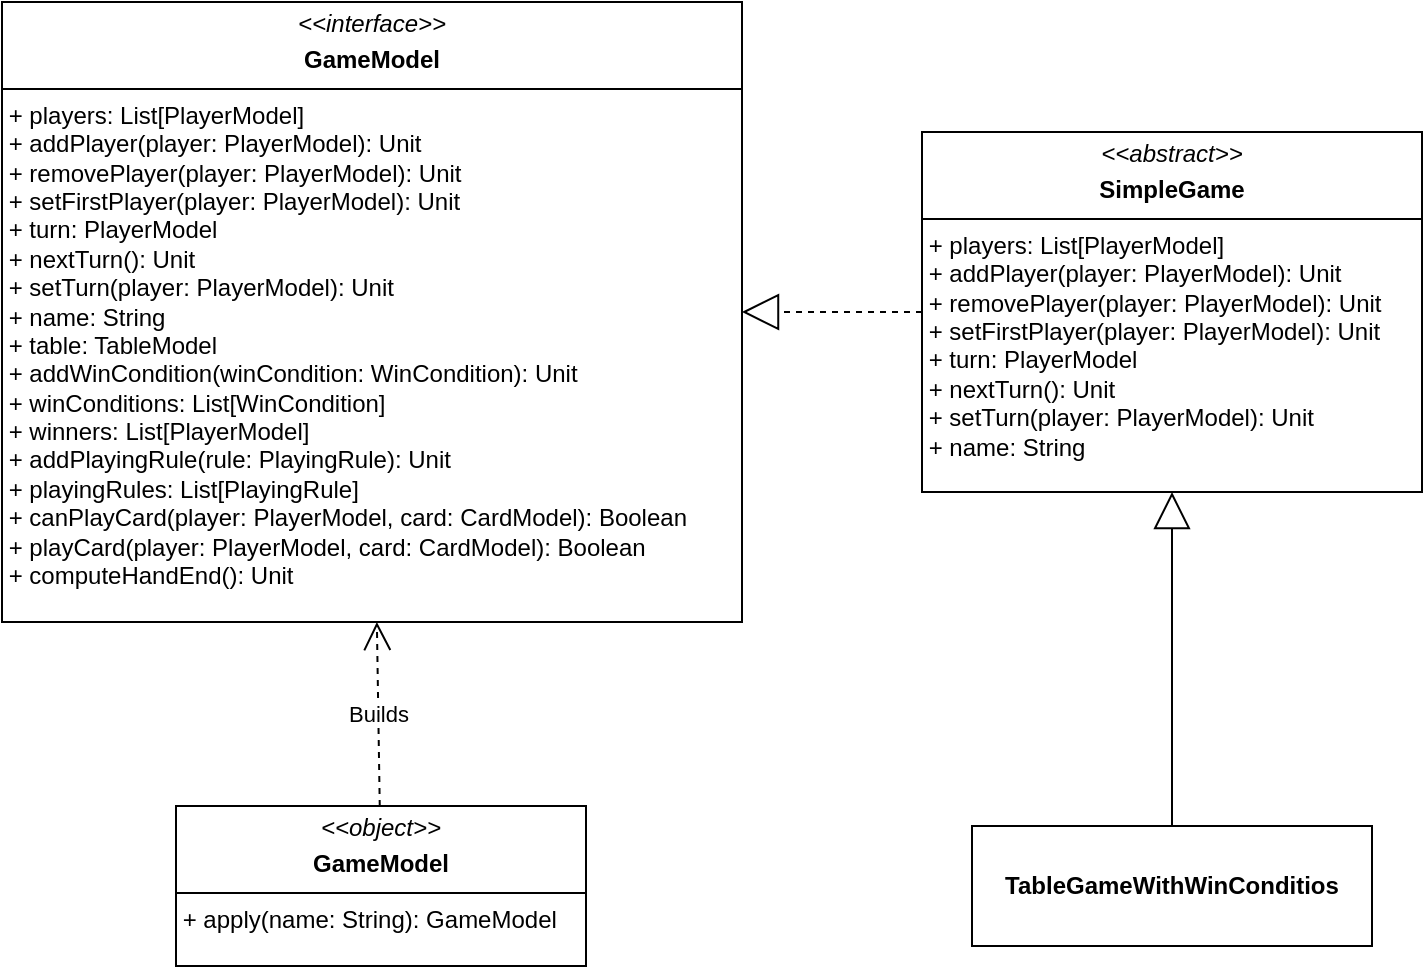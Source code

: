 <mxfile version="24.8.3" pages="2">
  <diagram name="GameModel internal structure" id="o0k_oYhwbWbzoBj9GVQP">
    <mxGraphModel dx="1434" dy="1880" grid="1" gridSize="10" guides="1" tooltips="1" connect="1" arrows="1" fold="1" page="1" pageScale="1" pageWidth="850" pageHeight="1100" math="0" shadow="0">
      <root>
        <mxCell id="0" />
        <mxCell id="1" parent="0" />
        <mxCell id="9z9QmxUwGLGku5ntNl6J-2" value="&lt;p style=&quot;margin:0px;margin-top:4px;text-align:center;&quot;&gt;&lt;i&gt;&amp;lt;&amp;lt;object&amp;gt;&amp;gt;&lt;/i&gt;&lt;/p&gt;&lt;p style=&quot;margin:0px;margin-top:4px;text-align:center;&quot;&gt;&lt;b&gt;GameModel&lt;/b&gt;&lt;br&gt;&lt;/p&gt;&lt;hr size=&quot;1&quot; style=&quot;border-style:solid;&quot;&gt;&lt;div&gt;&amp;nbsp;+ apply(name: String): GameModel&lt;br&gt;&lt;/div&gt;" style="verticalAlign=top;align=left;overflow=fill;html=1;whiteSpace=wrap;" parent="1" vertex="1">
          <mxGeometry x="177" y="-563" width="205" height="80" as="geometry" />
        </mxCell>
        <mxCell id="9z9QmxUwGLGku5ntNl6J-3" value="&lt;p style=&quot;margin:0px;margin-top:4px;text-align:center;&quot;&gt;&lt;i&gt;&amp;lt;&amp;lt;interface&amp;gt;&amp;gt;&lt;/i&gt;&lt;/p&gt;&lt;p style=&quot;margin:0px;margin-top:4px;text-align:center;&quot;&gt;&lt;b&gt;GameModel&lt;/b&gt;&lt;br&gt;&lt;/p&gt;&lt;hr size=&quot;1&quot; style=&quot;border-style:solid;&quot;&gt;&lt;div&gt;&amp;nbsp;+ players: List[PlayerModel]&lt;/div&gt;&lt;div&gt;&amp;nbsp;+ addPlayer(player: PlayerModel): Unit&lt;br&gt;&amp;nbsp;+ removePlayer(player: PlayerModel): Unit&lt;br&gt;&amp;nbsp;+ setFirstPlayer(player: PlayerModel): Unit&lt;br&gt;&amp;nbsp;+ turn: PlayerModel&lt;br&gt;&amp;nbsp;+ nextTurn(): Unit&lt;br&gt;&amp;nbsp;+ setTurn(player: PlayerModel): Unit&lt;br&gt;&amp;nbsp;+ name: String&lt;br&gt;&amp;nbsp;+ table: TableModel&lt;br&gt;&amp;nbsp;+ addWinCondition(winCondition: WinCondition): Unit&lt;br&gt;&amp;nbsp;+ winConditions: List[WinCondition]&lt;br&gt;&amp;nbsp;+ winners: List[PlayerModel]&lt;br&gt;&amp;nbsp;+ addPlayingRule(rule: PlayingRule): Unit&lt;br&gt;&amp;nbsp;+ playingRules: List[PlayingRule]&lt;br&gt;&amp;nbsp;+ canPlayCard(player: PlayerModel, card: CardModel): Boolean&lt;br&gt;&amp;nbsp;+ playCard(player: PlayerModel, card: CardModel): Boolean&lt;br&gt;&amp;nbsp;+ computeHandEnd(): Unit&lt;br&gt;&lt;/div&gt;" style="verticalAlign=top;align=left;overflow=fill;html=1;whiteSpace=wrap;" parent="1" vertex="1">
          <mxGeometry x="90" y="-965" width="370" height="310" as="geometry" />
        </mxCell>
        <mxCell id="9z9QmxUwGLGku5ntNl6J-4" value="&lt;p style=&quot;margin:0px;margin-top:4px;text-align:center;&quot;&gt;&lt;i&gt;&amp;lt;&amp;lt;abstract&amp;gt;&amp;gt;&lt;/i&gt;&lt;/p&gt;&lt;p style=&quot;margin:0px;margin-top:4px;text-align:center;&quot;&gt;&lt;b&gt;SimpleGame&lt;/b&gt;&lt;br&gt;&lt;/p&gt;&lt;hr size=&quot;1&quot; style=&quot;border-style:solid;&quot;&gt;&lt;div&gt;&amp;nbsp;+ players: List[PlayerModel]&lt;/div&gt;&lt;div&gt;&amp;nbsp;+ addPlayer(player: PlayerModel): Unit&lt;br&gt;&amp;nbsp;+ removePlayer(player: PlayerModel): Unit&lt;br&gt;&amp;nbsp;+ setFirstPlayer(player: PlayerModel): Unit&lt;br&gt;&amp;nbsp;+ turn: PlayerModel&lt;br&gt;&amp;nbsp;+ nextTurn(): Unit&lt;br&gt;&amp;nbsp;+ setTurn(player: PlayerModel): Unit&lt;br&gt;&amp;nbsp;+ name: String&lt;br&gt;&lt;/div&gt;" style="verticalAlign=top;align=left;overflow=fill;html=1;whiteSpace=wrap;" parent="1" vertex="1">
          <mxGeometry x="550" y="-900" width="250" height="180" as="geometry" />
        </mxCell>
        <mxCell id="9z9QmxUwGLGku5ntNl6J-21" value="&lt;b&gt;TableGameWithWinConditios&lt;/b&gt;" style="rounded=0;whiteSpace=wrap;html=1;" parent="1" vertex="1">
          <mxGeometry x="575" y="-553" width="200" height="60" as="geometry" />
        </mxCell>
        <mxCell id="8KmiYnW0fezhgemkEJgo-3" value="" style="endArrow=block;endFill=0;endSize=16;html=1;rounded=0;edgeStyle=orthogonalEdgeStyle;" parent="1" source="9z9QmxUwGLGku5ntNl6J-21" target="9z9QmxUwGLGku5ntNl6J-4" edge="1">
          <mxGeometry width="160" relative="1" as="geometry">
            <mxPoint x="780" y="-1020" as="sourcePoint" />
            <mxPoint x="610" y="-1020" as="targetPoint" />
          </mxGeometry>
        </mxCell>
        <mxCell id="8KmiYnW0fezhgemkEJgo-4" value="" style="endArrow=block;endFill=0;endSize=16;html=1;rounded=0;edgeStyle=orthogonalEdgeStyle;dashed=1;" parent="1" source="9z9QmxUwGLGku5ntNl6J-4" target="9z9QmxUwGLGku5ntNl6J-3" edge="1">
          <mxGeometry width="160" relative="1" as="geometry">
            <mxPoint x="780" y="-1020" as="sourcePoint" />
            <mxPoint x="610" y="-1020" as="targetPoint" />
          </mxGeometry>
        </mxCell>
        <mxCell id="nuPt2Wo6pcaPwtCGLs06-1" value="Builds" style="endArrow=open;endSize=12;dashed=1;html=1;rounded=0;" edge="1" parent="1" source="9z9QmxUwGLGku5ntNl6J-2" target="9z9QmxUwGLGku5ntNl6J-3">
          <mxGeometry width="160" relative="1" as="geometry">
            <mxPoint x="170" y="-490" as="sourcePoint" />
            <mxPoint x="330" y="-490" as="targetPoint" />
          </mxGeometry>
        </mxCell>
      </root>
    </mxGraphModel>
  </diagram>
  <diagram id="5IZuyA33Hczy-P6-kT31" name="GameModel relations">
    <mxGraphModel dx="1073" dy="2050" grid="1" gridSize="10" guides="1" tooltips="1" connect="1" arrows="1" fold="1" page="1" pageScale="1" pageWidth="850" pageHeight="1100" math="0" shadow="0">
      <root>
        <mxCell id="0" />
        <mxCell id="1" parent="0" />
        <mxCell id="J4zNAR1fLmNfefQJmyjk-4" value="&lt;b&gt;GameModel&lt;/b&gt;" style="rounded=0;whiteSpace=wrap;html=1;" vertex="1" parent="1">
          <mxGeometry x="90" y="-970" width="120" height="60" as="geometry" />
        </mxCell>
        <mxCell id="hORo_PlvMoQFdA0975td-1" value="&lt;b&gt;PlayerModel&lt;/b&gt;" style="rounded=0;whiteSpace=wrap;html=1;" vertex="1" parent="1">
          <mxGeometry x="250" y="-850" width="120" height="60" as="geometry" />
        </mxCell>
        <mxCell id="hORo_PlvMoQFdA0975td-2" value="&lt;b&gt;TableModel&lt;/b&gt;" style="rounded=0;whiteSpace=wrap;html=1;" vertex="1" parent="1">
          <mxGeometry x="90" y="-850" width="120" height="60" as="geometry" />
        </mxCell>
        <mxCell id="hORo_PlvMoQFdA0975td-3" value="&lt;b&gt;DeckModel&lt;/b&gt;" style="rounded=0;whiteSpace=wrap;html=1;" vertex="1" parent="1">
          <mxGeometry x="250" y="-750" width="120" height="60" as="geometry" />
        </mxCell>
        <mxCell id="hORo_PlvMoQFdA0975td-4" value="&lt;div&gt;&lt;b&gt;CardModel&lt;/b&gt;&lt;/div&gt;" style="rounded=0;whiteSpace=wrap;html=1;" vertex="1" parent="1">
          <mxGeometry x="250" y="-640" width="120" height="60" as="geometry" />
        </mxCell>
        <mxCell id="hORo_PlvMoQFdA0975td-5" value="" style="endArrow=diamondThin;endFill=0;endSize=16;html=1;rounded=0;edgeStyle=orthogonalEdgeStyle;" edge="1" parent="1" source="hORo_PlvMoQFdA0975td-1" target="J4zNAR1fLmNfefQJmyjk-4">
          <mxGeometry width="160" relative="1" as="geometry">
            <mxPoint x="250" y="-980" as="sourcePoint" />
            <mxPoint x="268" y="-920" as="targetPoint" />
            <Array as="points">
              <mxPoint x="310" y="-940" />
            </Array>
          </mxGeometry>
        </mxCell>
        <mxCell id="hORo_PlvMoQFdA0975td-6" value="" style="endArrow=diamondThin;endFill=0;endSize=16;html=1;rounded=0;edgeStyle=orthogonalEdgeStyle;" edge="1" parent="1" source="hORo_PlvMoQFdA0975td-2" target="J4zNAR1fLmNfefQJmyjk-4">
          <mxGeometry width="160" relative="1" as="geometry">
            <mxPoint x="400" y="-840" as="sourcePoint" />
            <mxPoint x="260" y="-870" as="targetPoint" />
          </mxGeometry>
        </mxCell>
        <mxCell id="hORo_PlvMoQFdA0975td-8" value="" style="endArrow=diamondThin;endFill=0;endSize=16;html=1;rounded=0;edgeStyle=orthogonalEdgeStyle;" edge="1" parent="1" source="hORo_PlvMoQFdA0975td-3" target="hORo_PlvMoQFdA0975td-1">
          <mxGeometry width="160" relative="1" as="geometry">
            <mxPoint x="420" y="-670" as="sourcePoint" />
            <mxPoint x="250" y="-670" as="targetPoint" />
          </mxGeometry>
        </mxCell>
        <mxCell id="hORo_PlvMoQFdA0975td-9" value="" style="endArrow=diamondThin;endFill=0;endSize=16;html=1;rounded=0;edgeStyle=orthogonalEdgeStyle;" edge="1" parent="1" source="hORo_PlvMoQFdA0975td-4" target="hORo_PlvMoQFdA0975td-3">
          <mxGeometry width="160" relative="1" as="geometry">
            <mxPoint x="650" y="-680" as="sourcePoint" />
            <mxPoint x="480" y="-680" as="targetPoint" />
          </mxGeometry>
        </mxCell>
        <mxCell id="hORo_PlvMoQFdA0975td-10" value="" style="endArrow=diamondThin;endFill=0;endSize=16;html=1;rounded=0;edgeStyle=orthogonalEdgeStyle;" edge="1" parent="1" source="hORo_PlvMoQFdA0975td-3" target="hORo_PlvMoQFdA0975td-2">
          <mxGeometry width="160" relative="1" as="geometry">
            <mxPoint x="680" y="-1020" as="sourcePoint" />
            <mxPoint x="510" y="-1020" as="targetPoint" />
          </mxGeometry>
        </mxCell>
      </root>
    </mxGraphModel>
  </diagram>
</mxfile>
